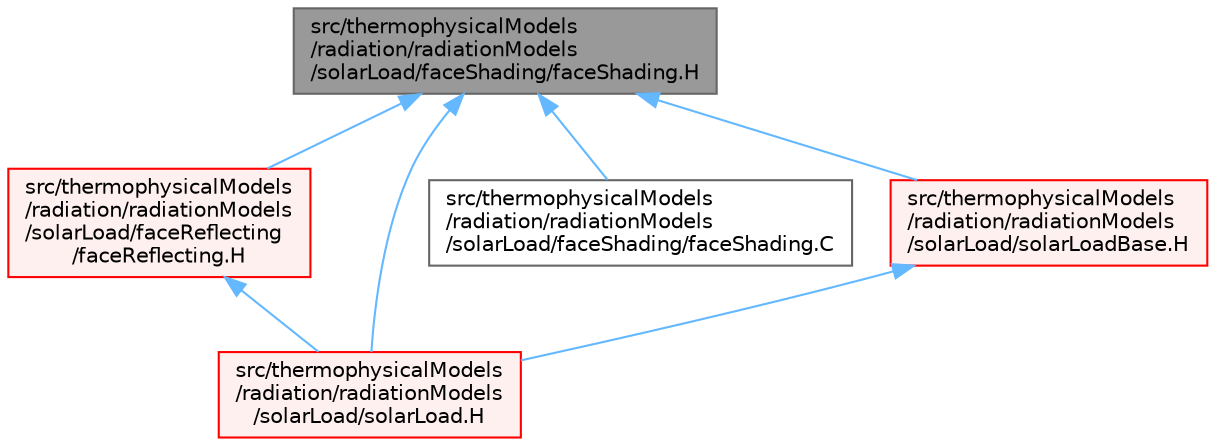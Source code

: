 digraph "src/thermophysicalModels/radiation/radiationModels/solarLoad/faceShading/faceShading.H"
{
 // LATEX_PDF_SIZE
  bgcolor="transparent";
  edge [fontname=Helvetica,fontsize=10,labelfontname=Helvetica,labelfontsize=10];
  node [fontname=Helvetica,fontsize=10,shape=box,height=0.2,width=0.4];
  Node1 [id="Node000001",label="src/thermophysicalModels\l/radiation/radiationModels\l/solarLoad/faceShading/faceShading.H",height=0.2,width=0.4,color="gray40", fillcolor="grey60", style="filled", fontcolor="black",tooltip=" "];
  Node1 -> Node2 [id="edge1_Node000001_Node000002",dir="back",color="steelblue1",style="solid",tooltip=" "];
  Node2 [id="Node000002",label="src/thermophysicalModels\l/radiation/radiationModels\l/solarLoad/faceReflecting\l/faceReflecting.H",height=0.2,width=0.4,color="red", fillcolor="#FFF0F0", style="filled",URL="$faceReflecting_8H.html",tooltip=" "];
  Node2 -> Node4 [id="edge2_Node000002_Node000004",dir="back",color="steelblue1",style="solid",tooltip=" "];
  Node4 [id="Node000004",label="src/thermophysicalModels\l/radiation/radiationModels\l/solarLoad/solarLoad.H",height=0.2,width=0.4,color="red", fillcolor="#FFF0F0", style="filled",URL="$solarLoad_8H.html",tooltip=" "];
  Node1 -> Node15 [id="edge3_Node000001_Node000015",dir="back",color="steelblue1",style="solid",tooltip=" "];
  Node15 [id="Node000015",label="src/thermophysicalModels\l/radiation/radiationModels\l/solarLoad/faceShading/faceShading.C",height=0.2,width=0.4,color="grey40", fillcolor="white", style="filled",URL="$faceShading_8C.html",tooltip=" "];
  Node1 -> Node4 [id="edge4_Node000001_Node000004",dir="back",color="steelblue1",style="solid",tooltip=" "];
  Node1 -> Node16 [id="edge5_Node000001_Node000016",dir="back",color="steelblue1",style="solid",tooltip=" "];
  Node16 [id="Node000016",label="src/thermophysicalModels\l/radiation/radiationModels\l/solarLoad/solarLoadBase.H",height=0.2,width=0.4,color="red", fillcolor="#FFF0F0", style="filled",URL="$solarLoadBase_8H.html",tooltip=" "];
  Node16 -> Node4 [id="edge6_Node000016_Node000004",dir="back",color="steelblue1",style="solid",tooltip=" "];
}
